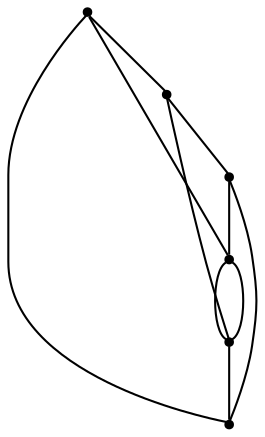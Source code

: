 graph {
  node [shape=point,comment="{\"directed\":false,\"doi\":\"10.1007/978-3-540-77537-9_24\",\"figure\":\"4\"}"]

  v0 [pos="953.4934122573497,2274.4132862437855"]
  v1 [pos="891.6338662524555,2274.4132862437855"]
  v2 [pos="829.7753859763922,2274.4132862437855"]
  v3 [pos="706.0552441441735,2274.4132862437855"]
  v4 [pos="644.1957299520802,2274.4132862437855"]
  v5 [pos="582.3372019568154,2274.4132862437855"]

  v0 -- v5 [id="-1",pos="953.4934122573497,2274.4132862437855 951.2866059769032,2367.667195822976 868.1956420188726,2441.493928389116 765.7068863269894,2441.493928389116 663.213994970987,2441.493928389116 580.1272303026776,2367.667195822976 582.3372019568154,2274.4132862437855"]
  v4 -- v3 [id="-3",pos="644.1957299520802,2274.4132862437855 706.0552441441735,2274.4132862437855 706.0552441441735,2274.4132862437855 706.0552441441735,2274.4132862437855"]
  v3 -- v2 [id="-4",pos="706.0552441441735,2274.4132862437855 829.7753859763922,2274.4132862437855 829.7753859763922,2274.4132862437855 829.7753859763922,2274.4132862437855"]
  v2 -- v1 [id="-5",pos="829.7753859763922,2274.4132862437855 891.6338662524555,2274.4132862437855 891.6338662524555,2274.4132862437855 891.6338662524555,2274.4132862437855"]
  v1 -- v0 [id="-6",pos="891.6338662524555,2274.4132862437855 953.4934122573497,2274.4132862437855 953.4934122573497,2274.4132862437855 953.4934122573497,2274.4132862437855"]
  v5 -- v2 [id="-8",pos="582.3372019568154,2274.4132862437855 580.1272303026776,2208.300895552202 635.5184067482172,2152.930528120561 703.8484219573264,2152.930528120561 772.1742378767146,2152.930528120561 827.5654143222542,2208.300895552202 829.7753859763922,2274.4132862437855"]
  v3 -- v0 [id="-9",pos="706.0552441441735,2274.4132862437855 703.8484219573264,2208.300895552202 759.239598402866,2152.930528120561 827.5654143222542,2152.930528120561 895.8953659057617,2152.930528120561 951.2866059769032,2208.300895552202 953.4934122573497,2274.4132862437855"]
  v5 -- v4 [id="-10",pos="582.3372019568154,2274.4132862437855 644.1957299520802,2274.4132862437855 644.1957299520802,2274.4132862437855 644.1957299520802,2274.4132862437855"]
  v3 -- v2 [id="-11",pos="706.0552441441735,2274.4132862437855 703.8484219573264,2310.7505509810017 731.5440101800963,2338.435480291193 765.7068863269894,2338.435480291193 799.8698260994844,2338.435480291193 827.5654143222542,2310.7505509810017 829.7753859763922,2274.4132862437855"]
  v4 -- v1 [id="-12",pos="644.1957299520802,2274.4132862437855 641.9857582979424,2344.9045066139915 697.376934743482,2400.2748740456323 765.7068863269894,2400.2748740456323 834.0327022463775,2400.2748740456323 889.4238786919171,2344.9045066139915 891.6338662524555,2274.4132862437855"]
}